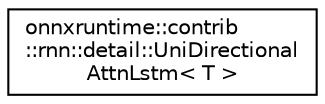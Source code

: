 digraph "Graphical Class Hierarchy"
{
  edge [fontname="Helvetica",fontsize="10",labelfontname="Helvetica",labelfontsize="10"];
  node [fontname="Helvetica",fontsize="10",shape=record];
  rankdir="LR";
  Node0 [label="onnxruntime::contrib\l::rnn::detail::UniDirectional\lAttnLstm\< T \>",height=0.2,width=0.4,color="black", fillcolor="white", style="filled",URL="$classonnxruntime_1_1contrib_1_1rnn_1_1detail_1_1UniDirectionalAttnLstm.html"];
}
